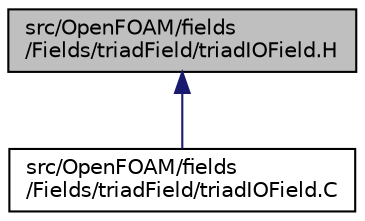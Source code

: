 digraph "src/OpenFOAM/fields/Fields/triadField/triadIOField.H"
{
  bgcolor="transparent";
  edge [fontname="Helvetica",fontsize="10",labelfontname="Helvetica",labelfontsize="10"];
  node [fontname="Helvetica",fontsize="10",shape=record];
  Node123 [label="src/OpenFOAM/fields\l/Fields/triadField/triadIOField.H",height=0.2,width=0.4,color="black", fillcolor="grey75", style="filled", fontcolor="black"];
  Node123 -> Node124 [dir="back",color="midnightblue",fontsize="10",style="solid",fontname="Helvetica"];
  Node124 [label="src/OpenFOAM/fields\l/Fields/triadField/triadIOField.C",height=0.2,width=0.4,color="black",URL="$a10466.html",tooltip="triadField with IO. "];
}
